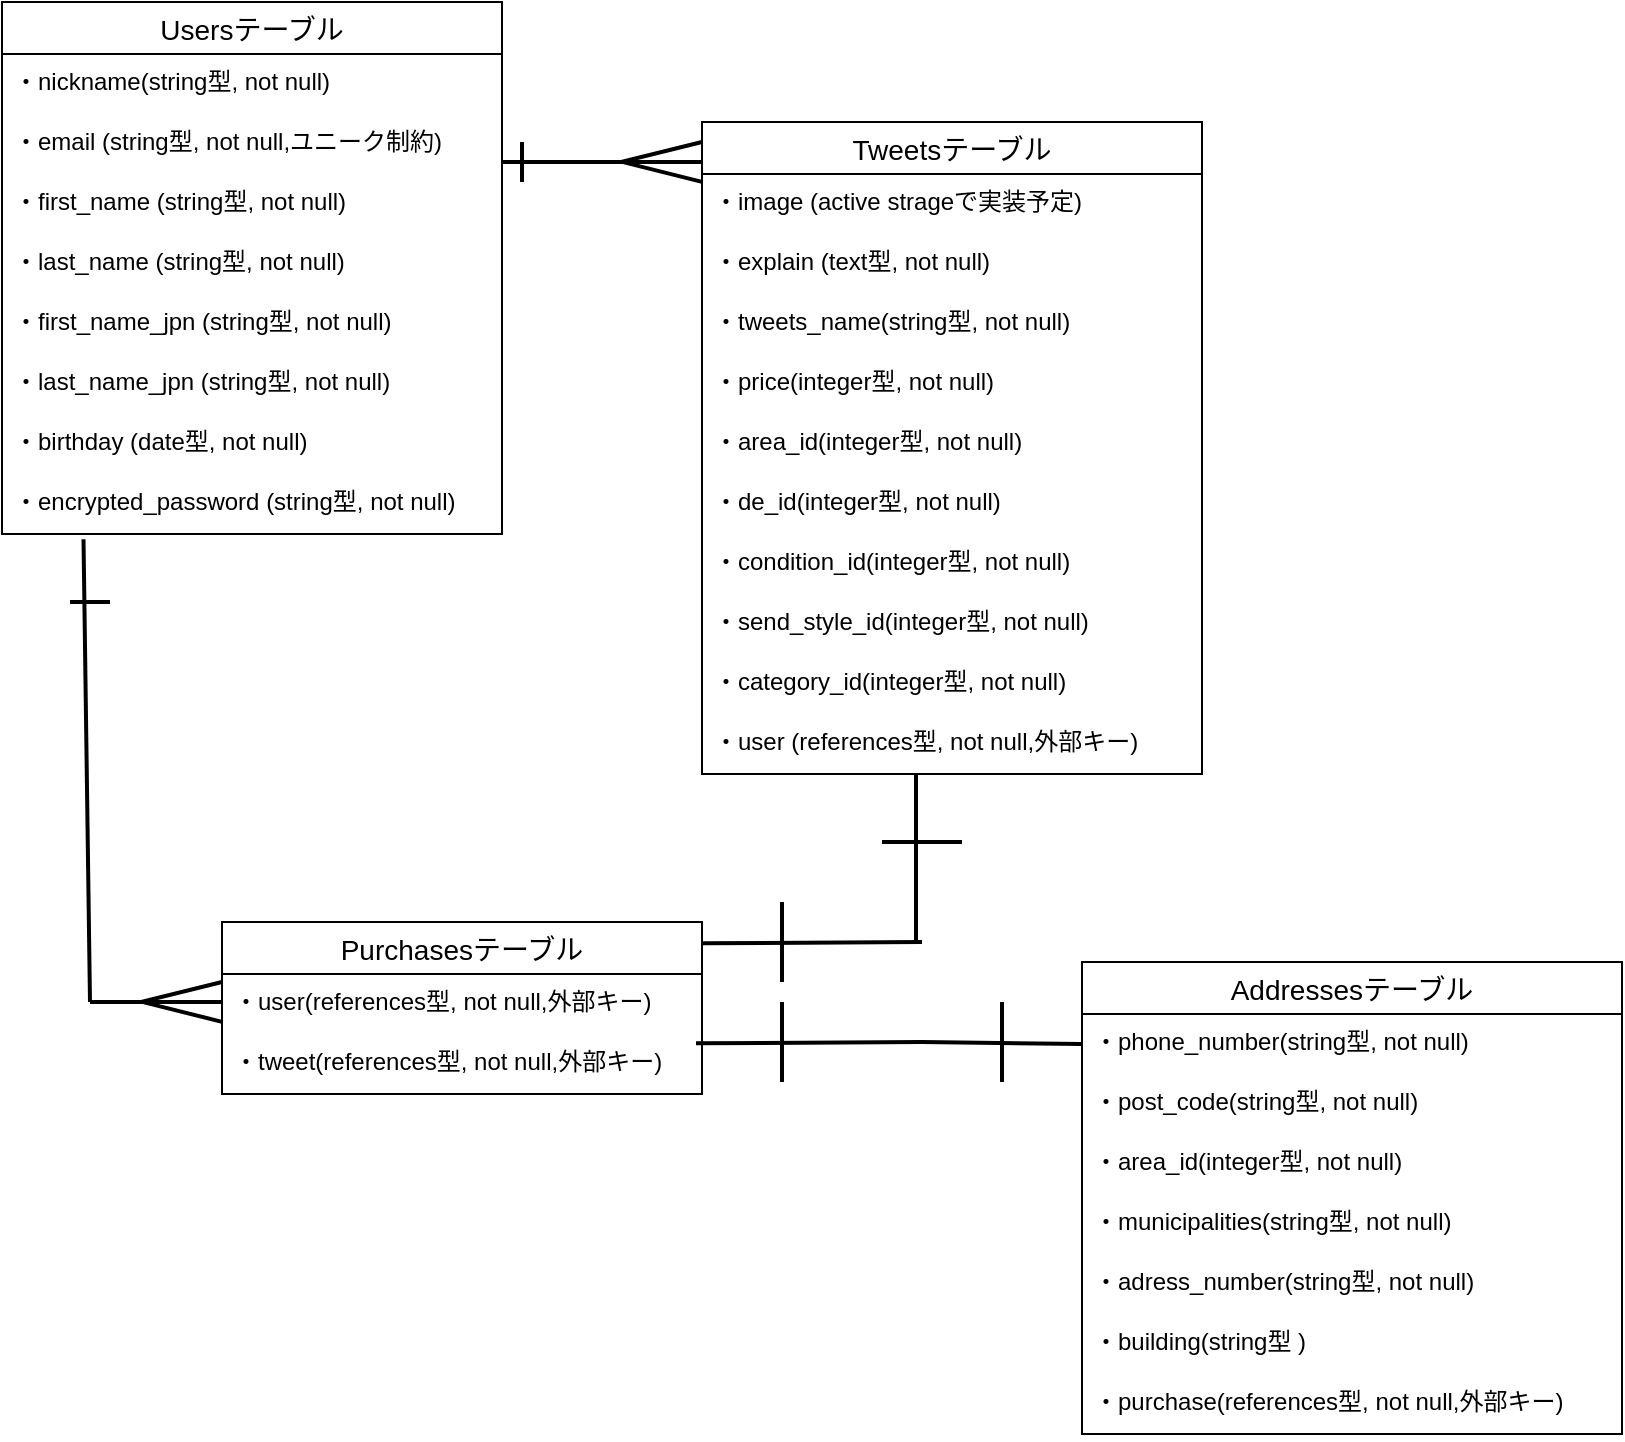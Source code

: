 <mxfile>
    <diagram id="_I6jaJpdgUq8Nt_0W3sl" name="ページ1">
        <mxGraphModel dx="556" dy="667" grid="1" gridSize="10" guides="1" tooltips="1" connect="1" arrows="1" fold="1" page="1" pageScale="1" pageWidth="827" pageHeight="1169" math="0" shadow="0">
            <root>
                <mxCell id="0"/>
                <mxCell id="1" parent="0"/>
                <mxCell id="2" value="Usersテーブル" style="swimlane;fontStyle=0;childLayout=stackLayout;horizontal=1;startSize=26;horizontalStack=0;resizeParent=1;resizeParentMax=0;resizeLast=0;collapsible=1;marginBottom=0;align=center;fontSize=14;" parent="1" vertex="1">
                    <mxGeometry x="370" y="140" width="250" height="266" as="geometry"/>
                </mxCell>
                <mxCell id="3" value="・nickname(string型, not null)" style="text;strokeColor=none;fillColor=none;spacingLeft=4;spacingRight=4;overflow=hidden;rotatable=0;points=[[0,0.5],[1,0.5]];portConstraint=eastwest;fontSize=12;" parent="2" vertex="1">
                    <mxGeometry y="26" width="250" height="30" as="geometry"/>
                </mxCell>
                <mxCell id="4" value="・email (string型, not null,ユニーク制約)" style="text;strokeColor=none;fillColor=none;spacingLeft=4;spacingRight=4;overflow=hidden;rotatable=0;points=[[0,0.5],[1,0.5]];portConstraint=eastwest;fontSize=12;" parent="2" vertex="1">
                    <mxGeometry y="56" width="250" height="30" as="geometry"/>
                </mxCell>
                <mxCell id="11" value="・first_name (string型, not null)" style="text;strokeColor=none;fillColor=none;spacingLeft=4;spacingRight=4;overflow=hidden;rotatable=0;points=[[0,0.5],[1,0.5]];portConstraint=eastwest;fontSize=12;" parent="2" vertex="1">
                    <mxGeometry y="86" width="250" height="30" as="geometry"/>
                </mxCell>
                <mxCell id="12" value="・last_name (string型, not null)" style="text;strokeColor=none;fillColor=none;spacingLeft=4;spacingRight=4;overflow=hidden;rotatable=0;points=[[0,0.5],[1,0.5]];portConstraint=eastwest;fontSize=12;" parent="2" vertex="1">
                    <mxGeometry y="116" width="250" height="30" as="geometry"/>
                </mxCell>
                <mxCell id="13" value="・first_name_jpn (string型, not null)" style="text;strokeColor=none;fillColor=none;spacingLeft=4;spacingRight=4;overflow=hidden;rotatable=0;points=[[0,0.5],[1,0.5]];portConstraint=eastwest;fontSize=12;" parent="2" vertex="1">
                    <mxGeometry y="146" width="250" height="30" as="geometry"/>
                </mxCell>
                <mxCell id="14" value="・last_name_jpn (string型, not null)" style="text;strokeColor=none;fillColor=none;spacingLeft=4;spacingRight=4;overflow=hidden;rotatable=0;points=[[0,0.5],[1,0.5]];portConstraint=eastwest;fontSize=12;" parent="2" vertex="1">
                    <mxGeometry y="176" width="250" height="30" as="geometry"/>
                </mxCell>
                <mxCell id="10" value="・birthday (date型, not null)" style="text;strokeColor=none;fillColor=none;spacingLeft=4;spacingRight=4;overflow=hidden;rotatable=0;points=[[0,0.5],[1,0.5]];portConstraint=eastwest;fontSize=12;" parent="2" vertex="1">
                    <mxGeometry y="206" width="250" height="30" as="geometry"/>
                </mxCell>
                <mxCell id="5" value="・encrypted_password (string型, not null)" style="text;strokeColor=none;fillColor=none;spacingLeft=4;spacingRight=4;overflow=hidden;rotatable=0;points=[[0,0.5],[1,0.5]];portConstraint=eastwest;fontSize=12;" parent="2" vertex="1">
                    <mxGeometry y="236" width="250" height="30" as="geometry"/>
                </mxCell>
                <mxCell id="25" value="Tweetsテーブル" style="swimlane;fontStyle=0;childLayout=stackLayout;horizontal=1;startSize=26;horizontalStack=0;resizeParent=1;resizeParentMax=0;resizeLast=0;collapsible=1;marginBottom=0;align=center;fontSize=14;" parent="1" vertex="1">
                    <mxGeometry x="720" y="200" width="250" height="326" as="geometry"/>
                </mxCell>
                <mxCell id="26" value="・image (active strageで実装予定)" style="text;strokeColor=none;fillColor=none;spacingLeft=4;spacingRight=4;overflow=hidden;rotatable=0;points=[[0,0.5],[1,0.5]];portConstraint=eastwest;fontSize=12;" parent="25" vertex="1">
                    <mxGeometry y="26" width="250" height="30" as="geometry"/>
                </mxCell>
                <mxCell id="27" value="・explain (text型, not null)" style="text;strokeColor=none;fillColor=none;spacingLeft=4;spacingRight=4;overflow=hidden;rotatable=0;points=[[0,0.5],[1,0.5]];portConstraint=eastwest;fontSize=12;" parent="25" vertex="1">
                    <mxGeometry y="56" width="250" height="30" as="geometry"/>
                </mxCell>
                <mxCell id="28" value="・tweets_name(string型, not null)" style="text;strokeColor=none;fillColor=none;spacingLeft=4;spacingRight=4;overflow=hidden;rotatable=0;points=[[0,0.5],[1,0.5]];portConstraint=eastwest;fontSize=12;" parent="25" vertex="1">
                    <mxGeometry y="86" width="250" height="30" as="geometry"/>
                </mxCell>
                <mxCell id="29" value="・price(integer型, not null)" style="text;strokeColor=none;fillColor=none;spacingLeft=4;spacingRight=4;overflow=hidden;rotatable=0;points=[[0,0.5],[1,0.5]];portConstraint=eastwest;fontSize=12;" parent="25" vertex="1">
                    <mxGeometry y="116" width="250" height="30" as="geometry"/>
                </mxCell>
                <mxCell id="40" value="・area_id(integer型, not null)" style="text;strokeColor=none;fillColor=none;spacingLeft=4;spacingRight=4;overflow=hidden;rotatable=0;points=[[0,0.5],[1,0.5]];portConstraint=eastwest;fontSize=12;" parent="25" vertex="1">
                    <mxGeometry y="146" width="250" height="30" as="geometry"/>
                </mxCell>
                <mxCell id="42" value="・de_id(integer型, not null)" style="text;strokeColor=none;fillColor=none;spacingLeft=4;spacingRight=4;overflow=hidden;rotatable=0;points=[[0,0.5],[1,0.5]];portConstraint=eastwest;fontSize=12;" parent="25" vertex="1">
                    <mxGeometry y="176" width="250" height="30" as="geometry"/>
                </mxCell>
                <mxCell id="39" value="・condition_id(integer型, not null)" style="text;strokeColor=none;fillColor=none;spacingLeft=4;spacingRight=4;overflow=hidden;rotatable=0;points=[[0,0.5],[1,0.5]];portConstraint=eastwest;fontSize=12;" parent="25" vertex="1">
                    <mxGeometry y="206" width="250" height="30" as="geometry"/>
                </mxCell>
                <mxCell id="35" value="・send_style_id(integer型, not null)" style="text;strokeColor=none;fillColor=none;spacingLeft=4;spacingRight=4;overflow=hidden;rotatable=0;points=[[0,0.5],[1,0.5]];portConstraint=eastwest;fontSize=12;" parent="25" vertex="1">
                    <mxGeometry y="236" width="250" height="30" as="geometry"/>
                </mxCell>
                <mxCell id="38" value="・category_id(integer型, not null)" style="text;strokeColor=none;fillColor=none;spacingLeft=4;spacingRight=4;overflow=hidden;rotatable=0;points=[[0,0.5],[1,0.5]];portConstraint=eastwest;fontSize=12;" parent="25" vertex="1">
                    <mxGeometry y="266" width="250" height="30" as="geometry"/>
                </mxCell>
                <mxCell id="36" value="・user (references型, not null,外部キー)" style="text;strokeColor=none;fillColor=none;spacingLeft=4;spacingRight=4;overflow=hidden;rotatable=0;points=[[0,0.5],[1,0.5]];portConstraint=eastwest;fontSize=12;" parent="25" vertex="1">
                    <mxGeometry y="296" width="250" height="30" as="geometry"/>
                </mxCell>
                <mxCell id="64" value="Purchasesテーブル" style="swimlane;fontStyle=0;childLayout=stackLayout;horizontal=1;startSize=26;horizontalStack=0;resizeParent=1;resizeParentMax=0;resizeLast=0;collapsible=1;marginBottom=0;align=center;fontSize=14;" parent="1" vertex="1">
                    <mxGeometry x="480" y="600" width="240" height="86" as="geometry"/>
                </mxCell>
                <mxCell id="67" value="・user(references型, not null,外部キー)" style="text;strokeColor=none;fillColor=none;spacingLeft=4;spacingRight=4;overflow=hidden;rotatable=0;points=[[0,0.5],[1,0.5]];portConstraint=eastwest;fontSize=12;" parent="64" vertex="1">
                    <mxGeometry y="26" width="240" height="30" as="geometry"/>
                </mxCell>
                <mxCell id="68" value="・tweet(references型, not null,外部キー)" style="text;strokeColor=none;fillColor=none;spacingLeft=4;spacingRight=4;overflow=hidden;rotatable=0;points=[[0,0.5],[1,0.5]];portConstraint=eastwest;fontSize=12;" parent="64" vertex="1">
                    <mxGeometry y="56" width="240" height="30" as="geometry"/>
                </mxCell>
                <mxCell id="71" value="Addressesテーブル" style="swimlane;fontStyle=0;childLayout=stackLayout;horizontal=1;startSize=26;horizontalStack=0;resizeParent=1;resizeParentMax=0;resizeLast=0;collapsible=1;marginBottom=0;align=center;fontSize=14;" parent="1" vertex="1">
                    <mxGeometry x="910" y="620" width="270" height="236" as="geometry"/>
                </mxCell>
                <mxCell id="78" value="・phone_number(string型, not null)" style="text;strokeColor=none;fillColor=none;spacingLeft=4;spacingRight=4;overflow=hidden;rotatable=0;points=[[0,0.5],[1,0.5]];portConstraint=eastwest;fontSize=12;" parent="71" vertex="1">
                    <mxGeometry y="26" width="270" height="30" as="geometry"/>
                </mxCell>
                <mxCell id="72" value="・post_code(string型, not null)" style="text;strokeColor=none;fillColor=none;spacingLeft=4;spacingRight=4;overflow=hidden;rotatable=0;points=[[0,0.5],[1,0.5]];portConstraint=eastwest;fontSize=12;" parent="71" vertex="1">
                    <mxGeometry y="56" width="270" height="30" as="geometry"/>
                </mxCell>
                <mxCell id="73" value="・area_id(integer型, not null)" style="text;strokeColor=none;fillColor=none;spacingLeft=4;spacingRight=4;overflow=hidden;rotatable=0;points=[[0,0.5],[1,0.5]];portConstraint=eastwest;fontSize=12;" parent="71" vertex="1">
                    <mxGeometry y="86" width="270" height="30" as="geometry"/>
                </mxCell>
                <mxCell id="74" value="・municipalities(string型, not null)" style="text;strokeColor=none;fillColor=none;spacingLeft=4;spacingRight=4;overflow=hidden;rotatable=0;points=[[0,0.5],[1,0.5]];portConstraint=eastwest;fontSize=12;" parent="71" vertex="1">
                    <mxGeometry y="116" width="270" height="30" as="geometry"/>
                </mxCell>
                <mxCell id="75" value="・adress_number(string型, not null)" style="text;strokeColor=none;fillColor=none;spacingLeft=4;spacingRight=4;overflow=hidden;rotatable=0;points=[[0,0.5],[1,0.5]];portConstraint=eastwest;fontSize=12;" parent="71" vertex="1">
                    <mxGeometry y="146" width="270" height="30" as="geometry"/>
                </mxCell>
                <mxCell id="77" value="・building(string型 )" style="text;strokeColor=none;fillColor=none;spacingLeft=4;spacingRight=4;overflow=hidden;rotatable=0;points=[[0,0.5],[1,0.5]];portConstraint=eastwest;fontSize=12;" parent="71" vertex="1">
                    <mxGeometry y="176" width="270" height="30" as="geometry"/>
                </mxCell>
                <mxCell id="76" value="・purchase(references型, not null,外部キー)" style="text;strokeColor=none;fillColor=none;spacingLeft=4;spacingRight=4;overflow=hidden;rotatable=0;points=[[0,0.5],[1,0.5]];portConstraint=eastwest;fontSize=12;" parent="71" vertex="1">
                    <mxGeometry y="206" width="270" height="30" as="geometry"/>
                </mxCell>
                <mxCell id="83" value="" style="endArrow=none;html=1;rounded=0;strokeWidth=2;exitX=0.163;exitY=1.087;exitDx=0;exitDy=0;exitPerimeter=0;" parent="1" source="5" edge="1">
                    <mxGeometry relative="1" as="geometry">
                        <mxPoint x="412" y="436.21" as="sourcePoint"/>
                        <mxPoint x="414" y="640" as="targetPoint"/>
                    </mxGeometry>
                </mxCell>
                <mxCell id="84" value="" style="endArrow=none;html=1;rounded=0;strokeWidth=2;" parent="1" edge="1">
                    <mxGeometry relative="1" as="geometry">
                        <mxPoint x="424" y="440" as="sourcePoint"/>
                        <mxPoint x="404" y="440" as="targetPoint"/>
                    </mxGeometry>
                </mxCell>
                <mxCell id="87" value="" style="endArrow=none;html=1;rounded=0;strokeWidth=2;" parent="1" edge="1">
                    <mxGeometry relative="1" as="geometry">
                        <mxPoint x="620" y="220" as="sourcePoint"/>
                        <mxPoint x="720" y="220" as="targetPoint"/>
                    </mxGeometry>
                </mxCell>
                <mxCell id="88" value="" style="endArrow=none;html=1;rounded=0;strokeWidth=2;" parent="1" edge="1">
                    <mxGeometry relative="1" as="geometry">
                        <mxPoint x="630" y="230" as="sourcePoint"/>
                        <mxPoint x="630" y="210" as="targetPoint"/>
                    </mxGeometry>
                </mxCell>
                <mxCell id="91" value="" style="endArrow=none;html=1;rounded=0;strokeWidth=2;" parent="1" edge="1">
                    <mxGeometry relative="1" as="geometry">
                        <mxPoint x="720" y="610.64" as="sourcePoint"/>
                        <mxPoint x="830" y="610" as="targetPoint"/>
                    </mxGeometry>
                </mxCell>
                <mxCell id="96" value="" style="endArrow=none;html=1;rounded=0;strokeWidth=2;entryX=0;entryY=0.5;entryDx=0;entryDy=0;" parent="1" target="78" edge="1">
                    <mxGeometry relative="1" as="geometry">
                        <mxPoint x="830" y="660" as="sourcePoint"/>
                        <mxPoint x="830" y="800" as="targetPoint"/>
                    </mxGeometry>
                </mxCell>
                <mxCell id="97" value="" style="endArrow=none;html=1;rounded=0;strokeWidth=2;" parent="1" edge="1">
                    <mxGeometry relative="1" as="geometry">
                        <mxPoint x="827" y="526.29" as="sourcePoint"/>
                        <mxPoint x="827" y="610" as="targetPoint"/>
                    </mxGeometry>
                </mxCell>
                <mxCell id="101" value="" style="endArrow=none;html=1;rounded=0;strokeWidth=2;" parent="1" edge="1">
                    <mxGeometry relative="1" as="geometry">
                        <mxPoint x="414" y="640" as="sourcePoint"/>
                        <mxPoint x="480" y="640" as="targetPoint"/>
                    </mxGeometry>
                </mxCell>
                <mxCell id="102" value="" style="endArrow=none;html=1;rounded=0;strokeWidth=2;entryX=0;entryY=0.049;entryDx=0;entryDy=0;entryPerimeter=0;" parent="1" edge="1">
                    <mxGeometry relative="1" as="geometry">
                        <mxPoint x="480" y="649.91" as="sourcePoint"/>
                        <mxPoint x="480" y="630.004" as="targetPoint"/>
                        <Array as="points">
                            <mxPoint x="440" y="639.91"/>
                        </Array>
                    </mxGeometry>
                </mxCell>
                <mxCell id="107" value="" style="endArrow=none;html=1;rounded=0;strokeWidth=2;" parent="1" edge="1">
                    <mxGeometry relative="1" as="geometry">
                        <mxPoint x="760" y="630" as="sourcePoint"/>
                        <mxPoint x="760" y="590.0" as="targetPoint"/>
                    </mxGeometry>
                </mxCell>
                <mxCell id="112" value="" style="endArrow=none;html=1;rounded=0;strokeWidth=2;" parent="1" edge="1">
                    <mxGeometry relative="1" as="geometry">
                        <mxPoint x="810" y="560" as="sourcePoint"/>
                        <mxPoint x="850" y="560" as="targetPoint"/>
                    </mxGeometry>
                </mxCell>
                <mxCell id="113" value="" style="endArrow=none;html=1;rounded=0;strokeWidth=2;" parent="1" edge="1">
                    <mxGeometry relative="1" as="geometry">
                        <mxPoint x="717" y="660.64" as="sourcePoint"/>
                        <mxPoint x="830" y="660" as="targetPoint"/>
                    </mxGeometry>
                </mxCell>
                <mxCell id="115" value="" style="endArrow=none;html=1;rounded=0;strokeWidth=2;entryX=0;entryY=0.049;entryDx=0;entryDy=0;entryPerimeter=0;" parent="1" edge="1">
                    <mxGeometry relative="1" as="geometry">
                        <mxPoint x="720" y="229.91" as="sourcePoint"/>
                        <mxPoint x="720" y="210.004" as="targetPoint"/>
                        <Array as="points">
                            <mxPoint x="680" y="219.91"/>
                        </Array>
                    </mxGeometry>
                </mxCell>
                <mxCell id="116" value="" style="endArrow=none;html=1;rounded=0;strokeWidth=2;" parent="1" edge="1">
                    <mxGeometry relative="1" as="geometry">
                        <mxPoint x="760" y="680" as="sourcePoint"/>
                        <mxPoint x="760" y="640.0" as="targetPoint"/>
                    </mxGeometry>
                </mxCell>
                <mxCell id="117" value="" style="endArrow=none;html=1;rounded=0;strokeWidth=2;" parent="1" edge="1">
                    <mxGeometry relative="1" as="geometry">
                        <mxPoint x="870" y="680" as="sourcePoint"/>
                        <mxPoint x="870" y="640.0" as="targetPoint"/>
                    </mxGeometry>
                </mxCell>
            </root>
        </mxGraphModel>
    </diagram>
</mxfile>
